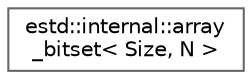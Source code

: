 digraph "Graphical Class Hierarchy"
{
 // LATEX_PDF_SIZE
  bgcolor="transparent";
  edge [fontname=Helvetica,fontsize=10,labelfontname=Helvetica,labelfontsize=10];
  node [fontname=Helvetica,fontsize=10,shape=box,height=0.2,width=0.4];
  rankdir="LR";
  Node0 [id="Node000000",label="estd::internal::array\l_bitset\< Size, N \>",height=0.2,width=0.4,color="grey40", fillcolor="white", style="filled",URL="$d2/daf/classestd_1_1internal_1_1array__bitset.html",tooltip=" "];
}
